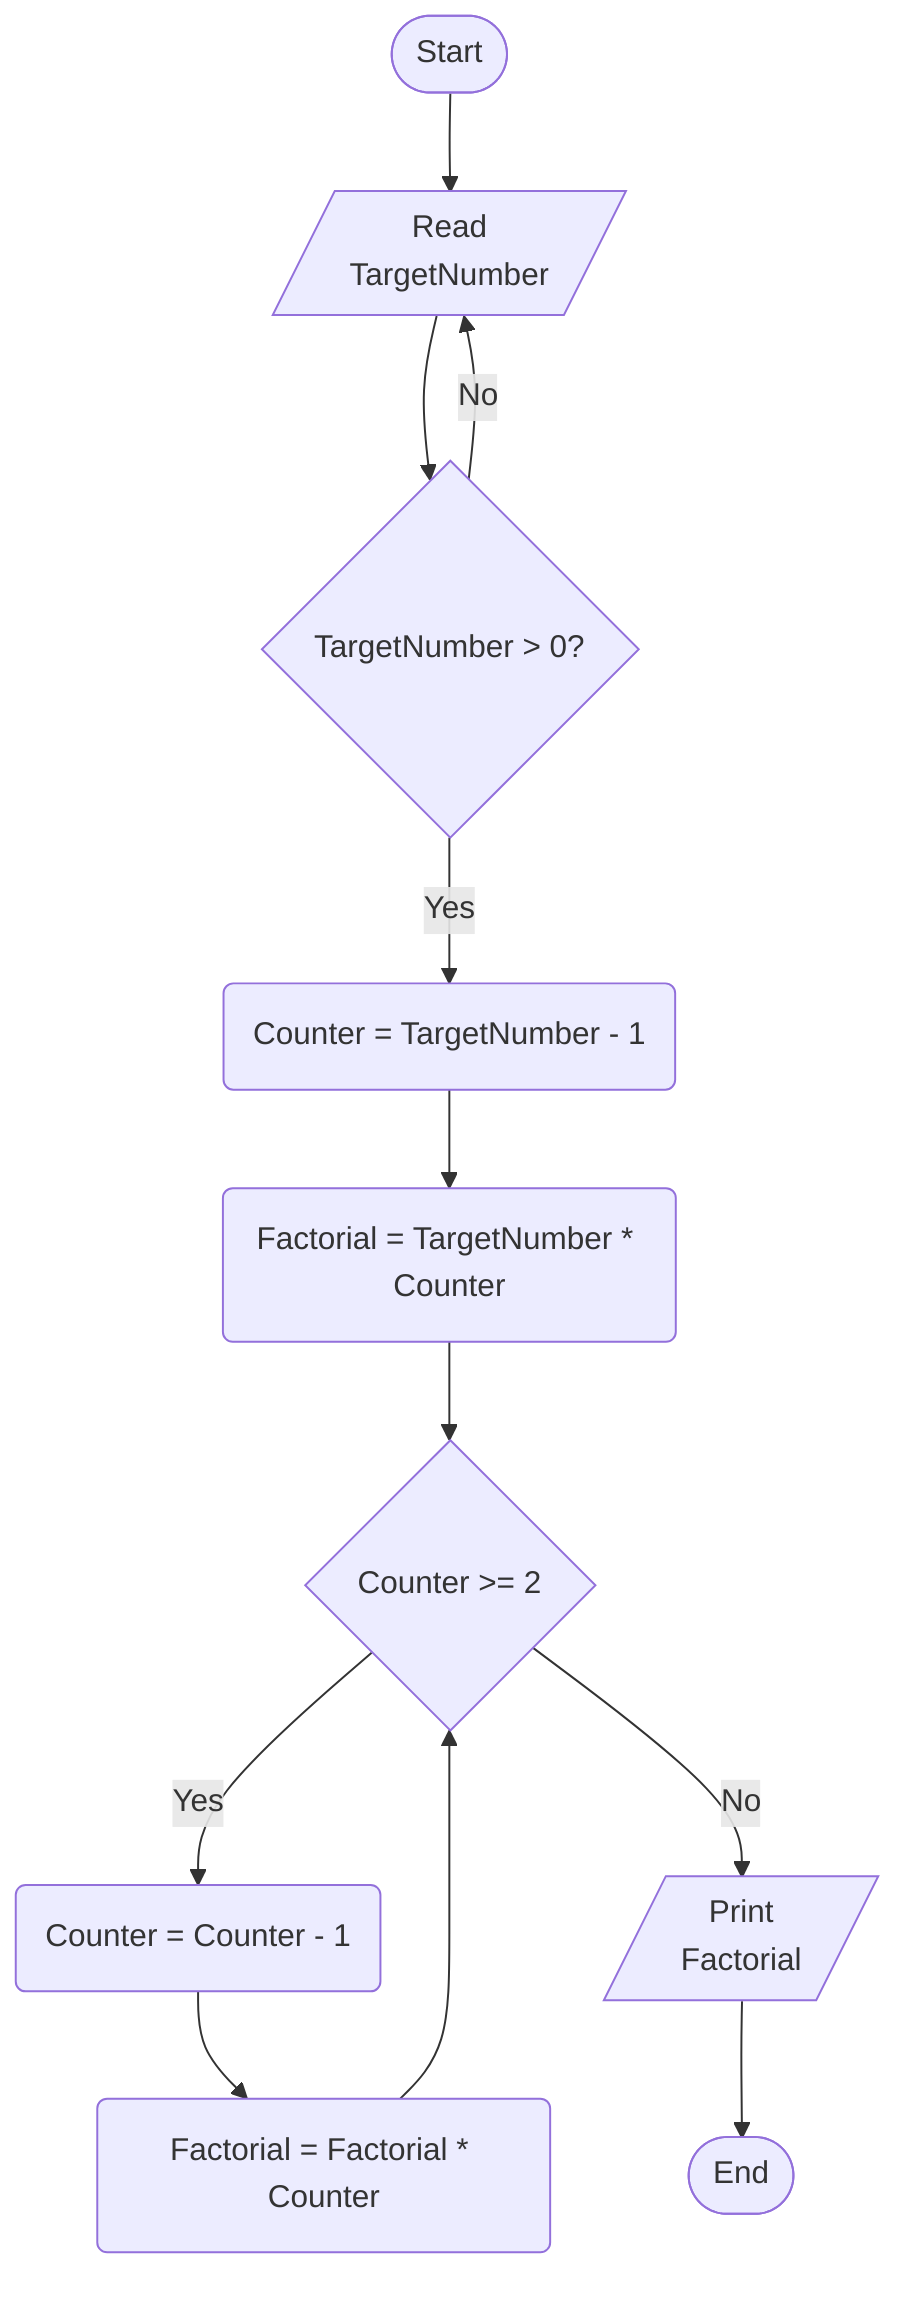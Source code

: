 %% Write a program to calculate factorial of TargetNumber
%% Note: User should only enter positive number, other wise reject it and ask to enter again
%% Steps
%% Step 1: Ask the user to enter TargetNumber
%% Step 2: If not(TargetNumber > 0) then go to Step1
%% Step 3: Counter = TargetNumber - 1
%% Step 4: Factorial = TargetNumber * Counter
%% Step 5: Recursion (Factorial = TargetNumber * Counter) if Counter bigger than and equal 2, from TargetNumber to 2
%% Step 6: Print Factorial

flowchart TD
    Start([Start])
    ReadTargetNumber[/Read\nTargetNumber/]
    IsPositive{TargetNumber > 0?}
    Counter(Counter = TargetNumber - 1)
    Factorial(Factorial = TargetNumber * Counter)
    IsCounterBiggerThan2{Counter >= 2}
    DecreaseCounter(Counter = Counter - 1)
    IncreaseFactorial(Factorial = Factorial * Counter)
    PrintFactorial[/Print\nFactorial/]
    End([End])
    Start --> ReadTargetNumber --> IsPositive -- Yes --> Counter --> Factorial --> IsCounterBiggerThan2 -- Yes --> DecreaseCounter --> IncreaseFactorial --> IsCounterBiggerThan2
    IsPositive -- No --> ReadTargetNumber
    IsCounterBiggerThan2 -- No --> PrintFactorial --> End